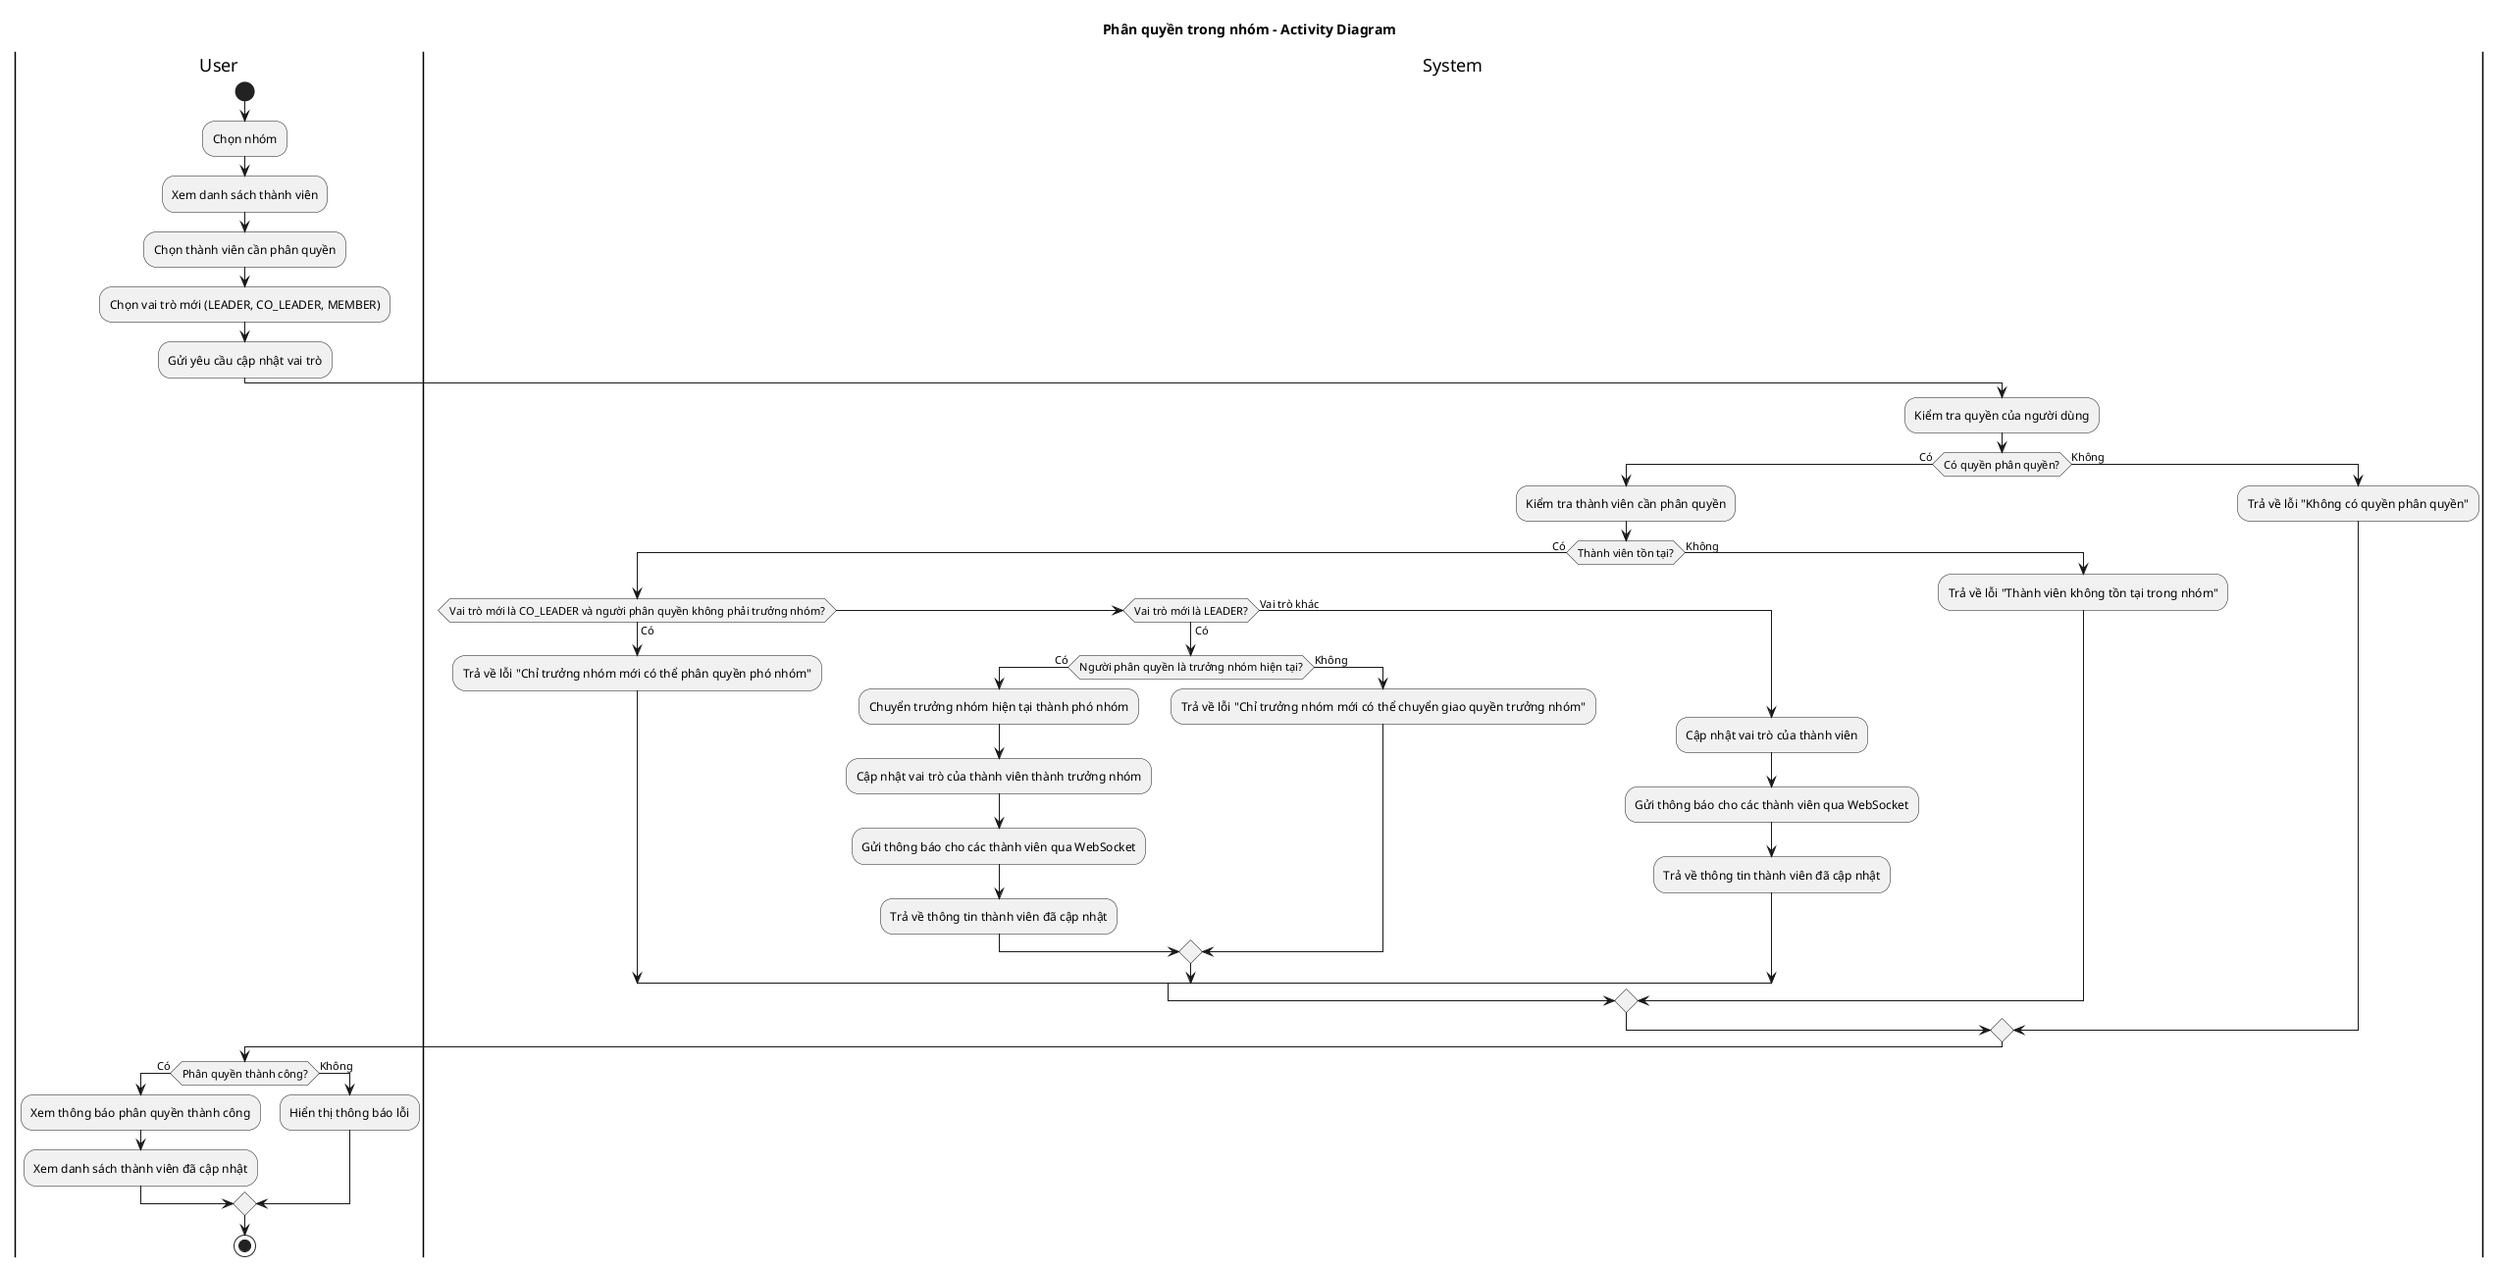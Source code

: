 @startuml Phân quyền trong nhóm - Activity Diagram
title Phân quyền trong nhóm - Activity Diagram

|User|
start
:Chọn nhóm;
:Xem danh sách thành viên;
:Chọn thành viên cần phân quyền;
:Chọn vai trò mới (LEADER, CO_LEADER, MEMBER);
:Gửi yêu cầu cập nhật vai trò;

|System|
:Kiểm tra quyền của người dùng;

if (Có quyền phân quyền?) then (Có)
  :Kiểm tra thành viên cần phân quyền;
  
  if (Thành viên tồn tại?) then (Có)
    if (Vai trò mới là CO_LEADER và người phân quyền không phải trưởng nhóm?) then (Có)
      :Trả về lỗi "Chỉ trưởng nhóm mới có thể phân quyền phó nhóm";
    elseif (Vai trò mới là LEADER?) then (Có)
      if (Người phân quyền là trưởng nhóm hiện tại?) then (Có)
        :Chuyển trưởng nhóm hiện tại thành phó nhóm;
        :Cập nhật vai trò của thành viên thành trưởng nhóm;
        :Gửi thông báo cho các thành viên qua WebSocket;
        :Trả về thông tin thành viên đã cập nhật;
      else (Không)
        :Trả về lỗi "Chỉ trưởng nhóm mới có thể chuyển giao quyền trưởng nhóm";
      endif
    else (Vai trò khác)
      :Cập nhật vai trò của thành viên;
      :Gửi thông báo cho các thành viên qua WebSocket;
      :Trả về thông tin thành viên đã cập nhật;
    endif
  else (Không)
    :Trả về lỗi "Thành viên không tồn tại trong nhóm";
  endif
else (Không)
  :Trả về lỗi "Không có quyền phân quyền";
endif

|User|
if (Phân quyền thành công?) then (Có)
  :Xem thông báo phân quyền thành công;
  :Xem danh sách thành viên đã cập nhật;
else (Không)
  :Hiển thị thông báo lỗi;
endif

stop
@enduml
